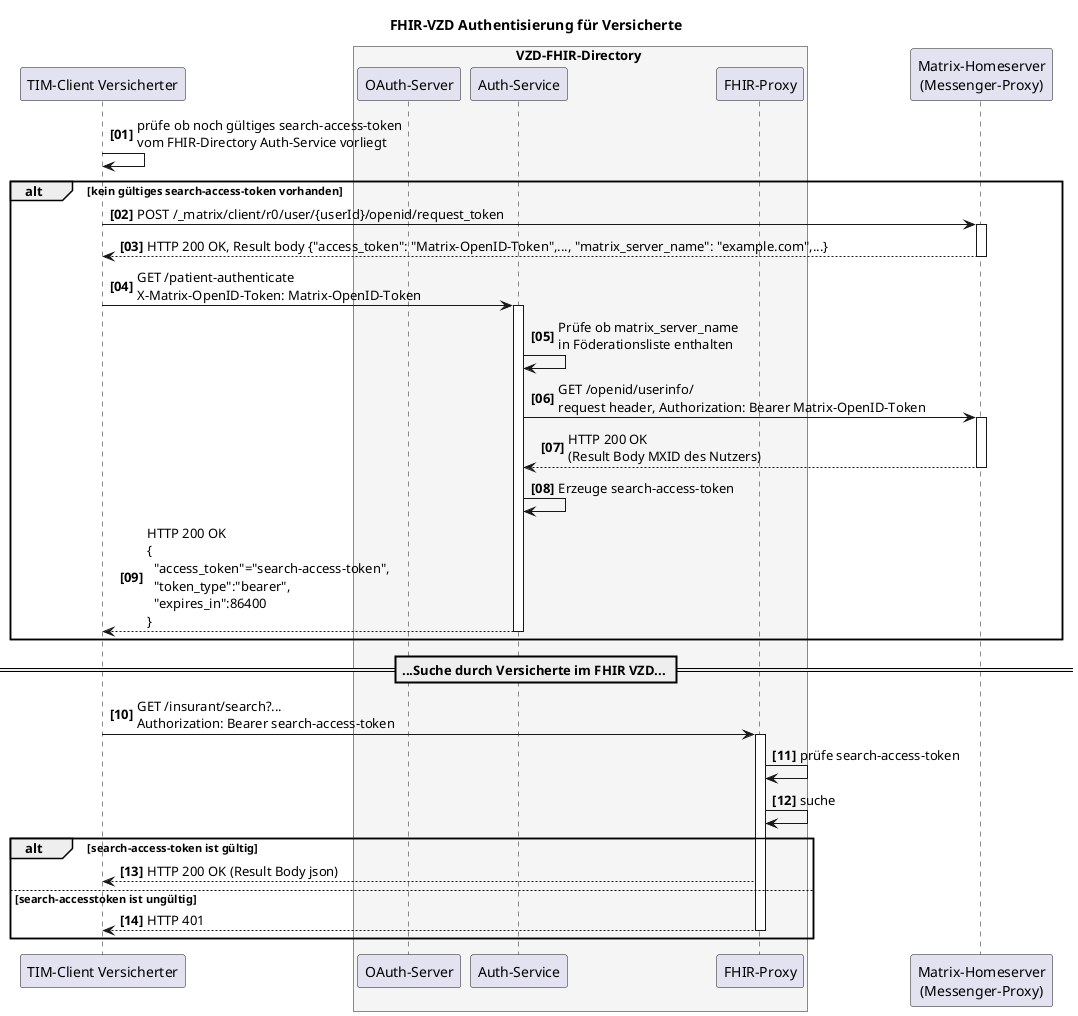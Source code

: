 @startuml
autonumber 1 1 "<b>[00]"
title "FHIR-VZD Authentisierung für Versicherte"

participant VClient as "TIM-Client Versicherter"

box VZD-FHIR-Directory #WhiteSmoke
    participant "OAuth-Server" as VzdOAuth
    participant "Auth-Service" as VzdAuth
    participant fp as "FHIR-Proxy"
end box

participant hs as "Matrix-Homeserver\n(Messenger-Proxy)"

VClient-> VClient: prüfe ob noch gültiges search-access-token\nvom FHIR-Directory Auth-Service vorliegt

alt kein gültiges search-access-token vorhanden
   VClient-> hs: POST /_matrix/client/r0/user/{userId}/openid/request_token
   activate hs
   hs --> VClient: HTTP 200 OK, Result body {"access_token": "Matrix-OpenID-Token",..., "matrix_server_name": "example.com",...}
   deactivate hs

   VClient->VzdAuth++: GET /patient-authenticate \nX-Matrix-OpenID-Token: Matrix-OpenID-Token

   VzdAuth-> VzdAuth: Prüfe ob matrix_server_name\nin Föderationsliste enthalten
   VzdAuth-> hs: GET /openid/userinfo/\nrequest header, Authorization: Bearer Matrix-OpenID-Token
   activate hs
   hs --> VzdAuth: HTTP 200 OK\n(Result Body MXID des Nutzers)
   deactivate hs
   VzdAuth->VzdAuth: Erzeuge search-access-token
   VzdAuth--> VClient: HTTP 200 OK\n{\n  "access_token"="search-access-token",\n  "token_type":"bearer",\n  "expires_in":86400\n}
   deactivate VzdAuth


end

== ...Suche durch Versicherte im FHIR VZD... ==

VClient -> fp: GET /insurant/search?...\nAuthorization: Bearer search-access-token
activate fp
fp -> fp: prüfe search-access-token
fp -> fp: suche

alt search-access-token ist gültig
   fp --> VClient : HTTP 200 OK (Result Body json)
 else search-accesstoken ist ungültig
   fp --> VClient : HTTP 401
   deactivate fp
end

@enduml
